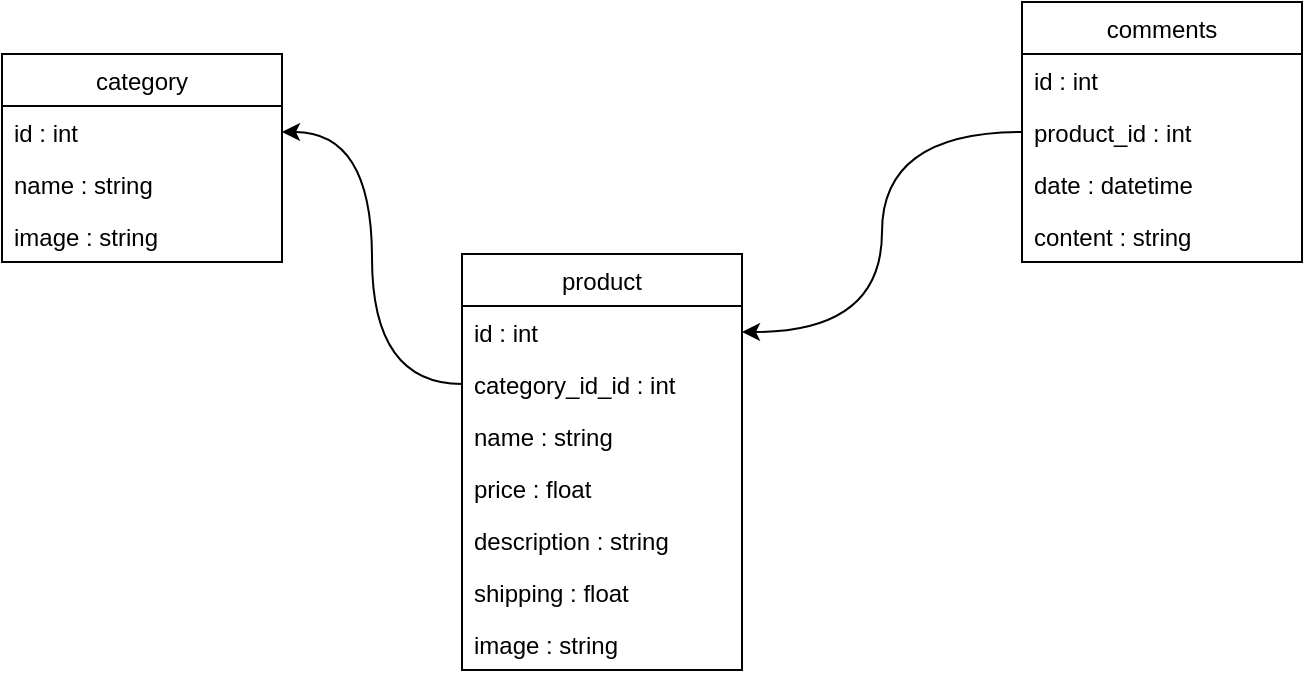 <mxfile version="20.4.2" type="device"><diagram id="WpHYWiVHAPIlcJS8VDkv" name="Page-1"><mxGraphModel dx="1022" dy="436" grid="1" gridSize="10" guides="1" tooltips="1" connect="1" arrows="1" fold="1" page="1" pageScale="1" pageWidth="827" pageHeight="1169" math="0" shadow="0"><root><mxCell id="0"/><mxCell id="1" parent="0"/><mxCell id="tA6oAE1nBtaHKx3pILTo-1" value="category" style="swimlane;fontStyle=0;childLayout=stackLayout;horizontal=1;startSize=26;fillColor=none;horizontalStack=0;resizeParent=1;resizeParentMax=0;resizeLast=0;collapsible=1;marginBottom=0;" vertex="1" parent="1"><mxGeometry x="100" y="110" width="140" height="104" as="geometry"/></mxCell><mxCell id="tA6oAE1nBtaHKx3pILTo-2" value="id : int" style="text;strokeColor=none;fillColor=none;align=left;verticalAlign=top;spacingLeft=4;spacingRight=4;overflow=hidden;rotatable=0;points=[[0,0.5],[1,0.5]];portConstraint=eastwest;" vertex="1" parent="tA6oAE1nBtaHKx3pILTo-1"><mxGeometry y="26" width="140" height="26" as="geometry"/></mxCell><mxCell id="tA6oAE1nBtaHKx3pILTo-3" value="name : string" style="text;strokeColor=none;fillColor=none;align=left;verticalAlign=top;spacingLeft=4;spacingRight=4;overflow=hidden;rotatable=0;points=[[0,0.5],[1,0.5]];portConstraint=eastwest;" vertex="1" parent="tA6oAE1nBtaHKx3pILTo-1"><mxGeometry y="52" width="140" height="26" as="geometry"/></mxCell><mxCell id="tA6oAE1nBtaHKx3pILTo-4" value="image : string" style="text;strokeColor=none;fillColor=none;align=left;verticalAlign=top;spacingLeft=4;spacingRight=4;overflow=hidden;rotatable=0;points=[[0,0.5],[1,0.5]];portConstraint=eastwest;" vertex="1" parent="tA6oAE1nBtaHKx3pILTo-1"><mxGeometry y="78" width="140" height="26" as="geometry"/></mxCell><mxCell id="tA6oAE1nBtaHKx3pILTo-5" value="product" style="swimlane;fontStyle=0;childLayout=stackLayout;horizontal=1;startSize=26;fillColor=none;horizontalStack=0;resizeParent=1;resizeParentMax=0;resizeLast=0;collapsible=1;marginBottom=0;" vertex="1" parent="1"><mxGeometry x="330" y="210" width="140" height="208" as="geometry"/></mxCell><mxCell id="tA6oAE1nBtaHKx3pILTo-6" value="id : int" style="text;strokeColor=none;fillColor=none;align=left;verticalAlign=top;spacingLeft=4;spacingRight=4;overflow=hidden;rotatable=0;points=[[0,0.5],[1,0.5]];portConstraint=eastwest;" vertex="1" parent="tA6oAE1nBtaHKx3pILTo-5"><mxGeometry y="26" width="140" height="26" as="geometry"/></mxCell><mxCell id="tA6oAE1nBtaHKx3pILTo-9" value="category_id_id : int" style="text;strokeColor=none;fillColor=none;align=left;verticalAlign=top;spacingLeft=4;spacingRight=4;overflow=hidden;rotatable=0;points=[[0,0.5],[1,0.5]];portConstraint=eastwest;" vertex="1" parent="tA6oAE1nBtaHKx3pILTo-5"><mxGeometry y="52" width="140" height="26" as="geometry"/></mxCell><mxCell id="tA6oAE1nBtaHKx3pILTo-10" value="name : string" style="text;strokeColor=none;fillColor=none;align=left;verticalAlign=top;spacingLeft=4;spacingRight=4;overflow=hidden;rotatable=0;points=[[0,0.5],[1,0.5]];portConstraint=eastwest;" vertex="1" parent="tA6oAE1nBtaHKx3pILTo-5"><mxGeometry y="78" width="140" height="26" as="geometry"/></mxCell><mxCell id="tA6oAE1nBtaHKx3pILTo-11" value="price : float" style="text;strokeColor=none;fillColor=none;align=left;verticalAlign=top;spacingLeft=4;spacingRight=4;overflow=hidden;rotatable=0;points=[[0,0.5],[1,0.5]];portConstraint=eastwest;" vertex="1" parent="tA6oAE1nBtaHKx3pILTo-5"><mxGeometry y="104" width="140" height="26" as="geometry"/></mxCell><mxCell id="tA6oAE1nBtaHKx3pILTo-12" value="description : string" style="text;strokeColor=none;fillColor=none;align=left;verticalAlign=top;spacingLeft=4;spacingRight=4;overflow=hidden;rotatable=0;points=[[0,0.5],[1,0.5]];portConstraint=eastwest;" vertex="1" parent="tA6oAE1nBtaHKx3pILTo-5"><mxGeometry y="130" width="140" height="26" as="geometry"/></mxCell><mxCell id="tA6oAE1nBtaHKx3pILTo-7" value="shipping : float" style="text;strokeColor=none;fillColor=none;align=left;verticalAlign=top;spacingLeft=4;spacingRight=4;overflow=hidden;rotatable=0;points=[[0,0.5],[1,0.5]];portConstraint=eastwest;" vertex="1" parent="tA6oAE1nBtaHKx3pILTo-5"><mxGeometry y="156" width="140" height="26" as="geometry"/></mxCell><mxCell id="tA6oAE1nBtaHKx3pILTo-8" value="image : string" style="text;strokeColor=none;fillColor=none;align=left;verticalAlign=top;spacingLeft=4;spacingRight=4;overflow=hidden;rotatable=0;points=[[0,0.5],[1,0.5]];portConstraint=eastwest;" vertex="1" parent="tA6oAE1nBtaHKx3pILTo-5"><mxGeometry y="182" width="140" height="26" as="geometry"/></mxCell><mxCell id="tA6oAE1nBtaHKx3pILTo-13" style="edgeStyle=orthogonalEdgeStyle;rounded=0;orthogonalLoop=1;jettySize=auto;html=1;entryX=1;entryY=0.5;entryDx=0;entryDy=0;curved=1;" edge="1" parent="1" source="tA6oAE1nBtaHKx3pILTo-9" target="tA6oAE1nBtaHKx3pILTo-2"><mxGeometry relative="1" as="geometry"/></mxCell><mxCell id="tA6oAE1nBtaHKx3pILTo-14" value="comments" style="swimlane;fontStyle=0;childLayout=stackLayout;horizontal=1;startSize=26;fillColor=none;horizontalStack=0;resizeParent=1;resizeParentMax=0;resizeLast=0;collapsible=1;marginBottom=0;" vertex="1" parent="1"><mxGeometry x="610" y="84" width="140" height="130" as="geometry"/></mxCell><mxCell id="tA6oAE1nBtaHKx3pILTo-15" value="id : int" style="text;strokeColor=none;fillColor=none;align=left;verticalAlign=top;spacingLeft=4;spacingRight=4;overflow=hidden;rotatable=0;points=[[0,0.5],[1,0.5]];portConstraint=eastwest;" vertex="1" parent="tA6oAE1nBtaHKx3pILTo-14"><mxGeometry y="26" width="140" height="26" as="geometry"/></mxCell><mxCell id="tA6oAE1nBtaHKx3pILTo-18" value="product_id : int" style="text;strokeColor=none;fillColor=none;align=left;verticalAlign=top;spacingLeft=4;spacingRight=4;overflow=hidden;rotatable=0;points=[[0,0.5],[1,0.5]];portConstraint=eastwest;" vertex="1" parent="tA6oAE1nBtaHKx3pILTo-14"><mxGeometry y="52" width="140" height="26" as="geometry"/></mxCell><mxCell id="tA6oAE1nBtaHKx3pILTo-20" value="date : datetime" style="text;strokeColor=none;fillColor=none;align=left;verticalAlign=top;spacingLeft=4;spacingRight=4;overflow=hidden;rotatable=0;points=[[0,0.5],[1,0.5]];portConstraint=eastwest;" vertex="1" parent="tA6oAE1nBtaHKx3pILTo-14"><mxGeometry y="78" width="140" height="26" as="geometry"/></mxCell><mxCell id="tA6oAE1nBtaHKx3pILTo-16" value="content : string" style="text;strokeColor=none;fillColor=none;align=left;verticalAlign=top;spacingLeft=4;spacingRight=4;overflow=hidden;rotatable=0;points=[[0,0.5],[1,0.5]];portConstraint=eastwest;" vertex="1" parent="tA6oAE1nBtaHKx3pILTo-14"><mxGeometry y="104" width="140" height="26" as="geometry"/></mxCell><mxCell id="tA6oAE1nBtaHKx3pILTo-19" style="edgeStyle=orthogonalEdgeStyle;curved=1;rounded=0;orthogonalLoop=1;jettySize=auto;html=1;" edge="1" parent="1" source="tA6oAE1nBtaHKx3pILTo-18" target="tA6oAE1nBtaHKx3pILTo-6"><mxGeometry relative="1" as="geometry"/></mxCell></root></mxGraphModel></diagram></mxfile>